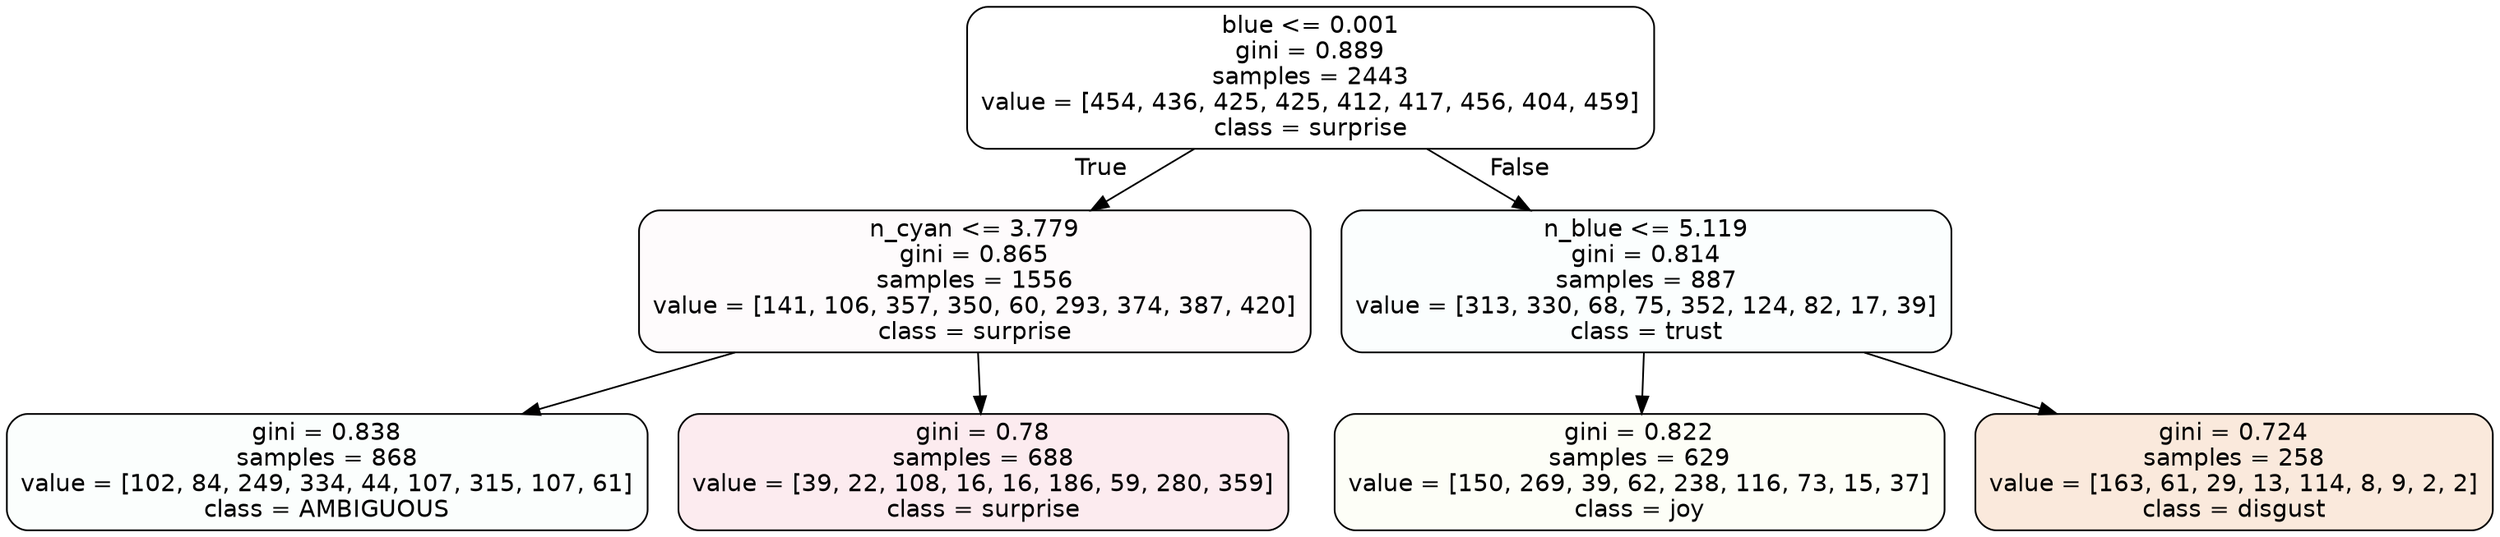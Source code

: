digraph Tree {
node [shape=box, style="filled, rounded", color="black", fontname=helvetica] ;
edge [fontname=helvetica] ;
0 [label="blue <= 0.001\ngini = 0.889\nsamples = 2443\nvalue = [454, 436, 425, 425, 412, 417, 456, 404, 459]\nclass = surprise", fillcolor="#e5396400"] ;
1 [label="n_cyan <= 3.779\ngini = 0.865\nsamples = 1556\nvalue = [141, 106, 357, 350, 60, 293, 374, 387, 420]\nclass = surprise", fillcolor="#e5396404"] ;
0 -> 1 [labeldistance=2.5, labelangle=45, headlabel="True"] ;
2 [label="gini = 0.838\nsamples = 868\nvalue = [102, 84, 249, 334, 44, 107, 315, 107, 61]\nclass = AMBIGUOUS", fillcolor="#39e58104"] ;
1 -> 2 ;
3 [label="gini = 0.78\nsamples = 688\nvalue = [39, 22, 108, 16, 16, 186, 59, 280, 359]\nclass = surprise", fillcolor="#e5396419"] ;
1 -> 3 ;
4 [label="n_blue <= 5.119\ngini = 0.814\nsamples = 887\nvalue = [313, 330, 68, 75, 352, 124, 82, 17, 39]\nclass = trust", fillcolor="#39d7e505"] ;
0 -> 4 [labeldistance=2.5, labelangle=-45, headlabel="False"] ;
5 [label="gini = 0.822\nsamples = 629\nvalue = [150, 269, 39, 62, 238, 116, 73, 15, 37]\nclass = joy", fillcolor="#d7e5390a"] ;
4 -> 5 ;
6 [label="gini = 0.724\nsamples = 258\nvalue = [163, 61, 29, 13, 114, 8, 9, 2, 2]\nclass = disgust", fillcolor="#e581392c"] ;
4 -> 6 ;
}